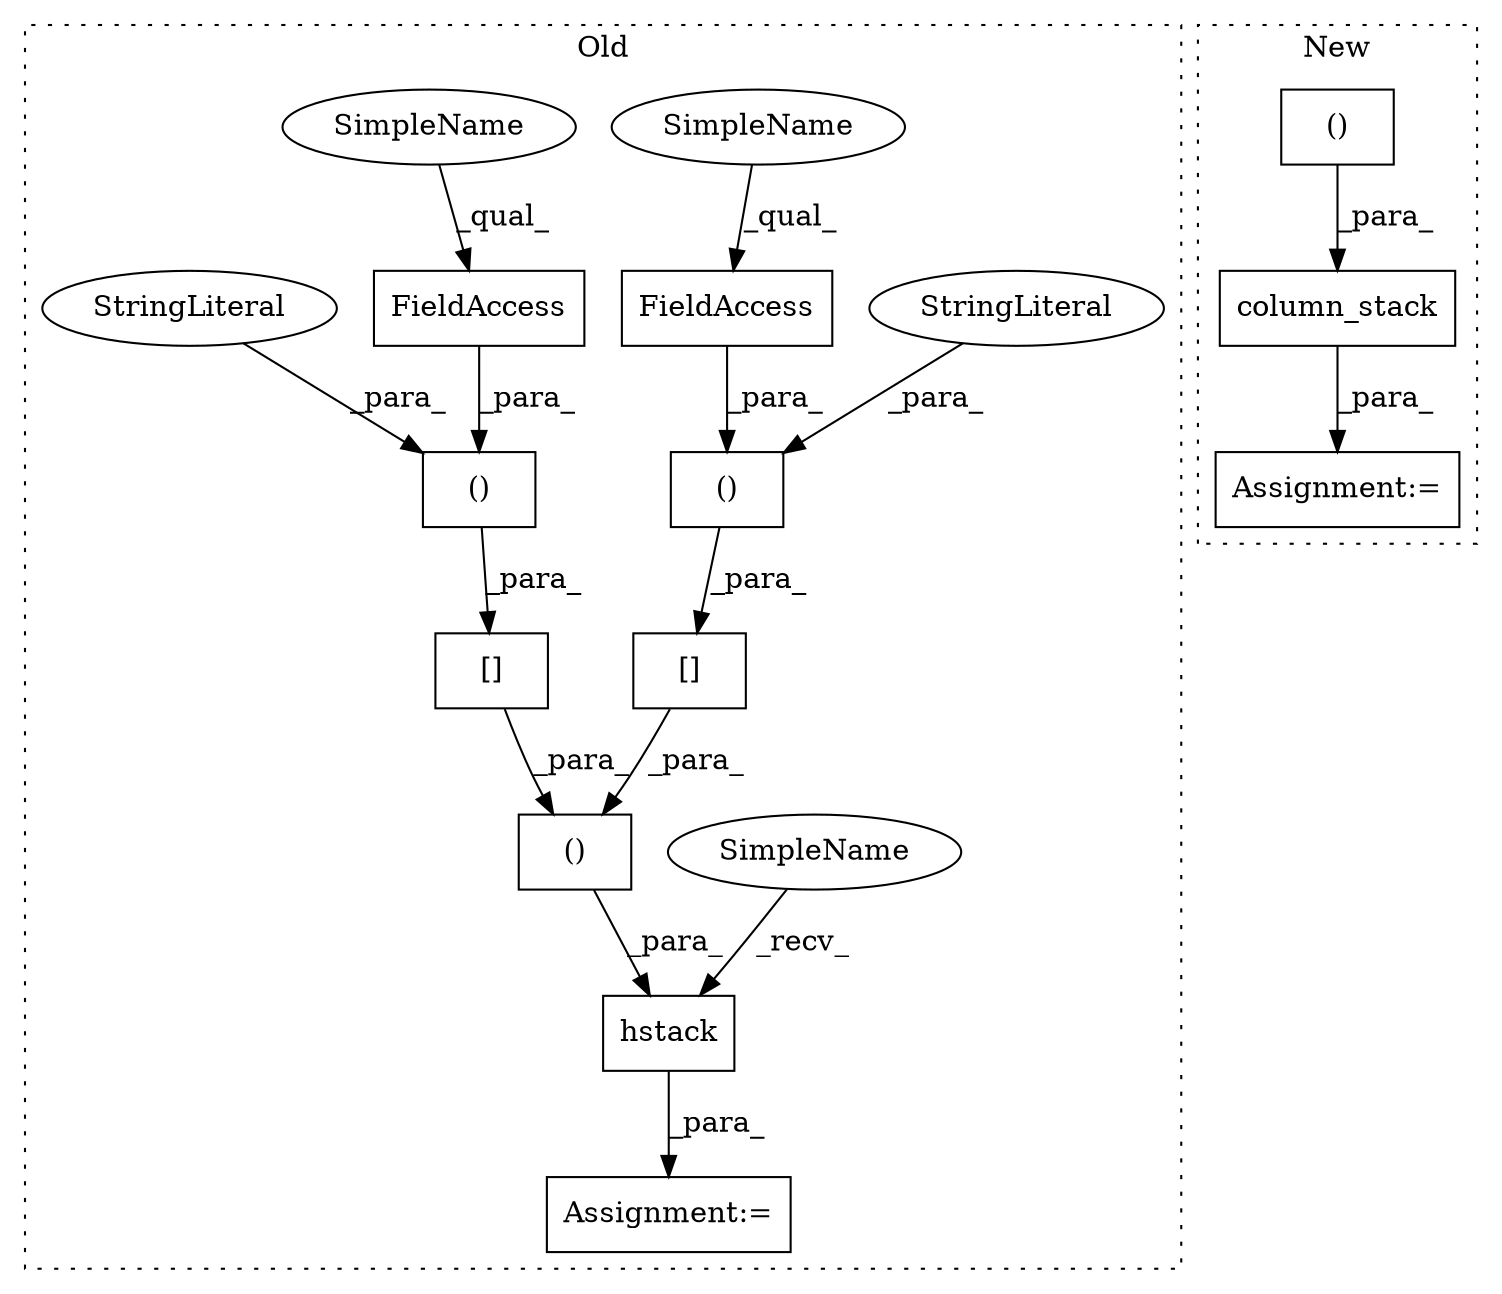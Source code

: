 digraph G {
subgraph cluster0 {
1 [label="hstack" a="32" s="20177,20304" l="12,2" shape="box"];
3 [label="Assignment:=" a="7" s="20170" l="1" shape="box"];
4 [label="()" a="106" s="20260" l="42" shape="box"];
5 [label="[]" a="2" s="20253,20302" l="7,2" shape="box"];
6 [label="()" a="106" s="20196" l="42" shape="box"];
7 [label="StringLiteral" a="45" s="20286" l="16" shape="ellipse"];
8 [label="()" a="106" s="20189" l="115" shape="box"];
9 [label="[]" a="2" s="20189,20238" l="7,2" shape="box"];
10 [label="StringLiteral" a="45" s="20222" l="16" shape="ellipse"];
12 [label="FieldAccess" a="22" s="20260" l="13" shape="box"];
13 [label="FieldAccess" a="22" s="20196" l="13" shape="box"];
15 [label="SimpleName" a="42" s="20260" l="5" shape="ellipse"];
16 [label="SimpleName" a="42" s="20171" l="5" shape="ellipse"];
17 [label="SimpleName" a="42" s="20196" l="5" shape="ellipse"];
label = "Old";
style="dotted";
}
subgraph cluster1 {
2 [label="()" a="106" s="20101" l="15" shape="box"];
11 [label="column_stack" a="32" s="20083,20116" l="18,2" shape="box"];
14 [label="Assignment:=" a="7" s="20076" l="1" shape="box"];
label = "New";
style="dotted";
}
1 -> 3 [label="_para_"];
2 -> 11 [label="_para_"];
4 -> 5 [label="_para_"];
5 -> 8 [label="_para_"];
6 -> 9 [label="_para_"];
7 -> 4 [label="_para_"];
8 -> 1 [label="_para_"];
9 -> 8 [label="_para_"];
10 -> 6 [label="_para_"];
11 -> 14 [label="_para_"];
12 -> 4 [label="_para_"];
13 -> 6 [label="_para_"];
15 -> 12 [label="_qual_"];
16 -> 1 [label="_recv_"];
17 -> 13 [label="_qual_"];
}